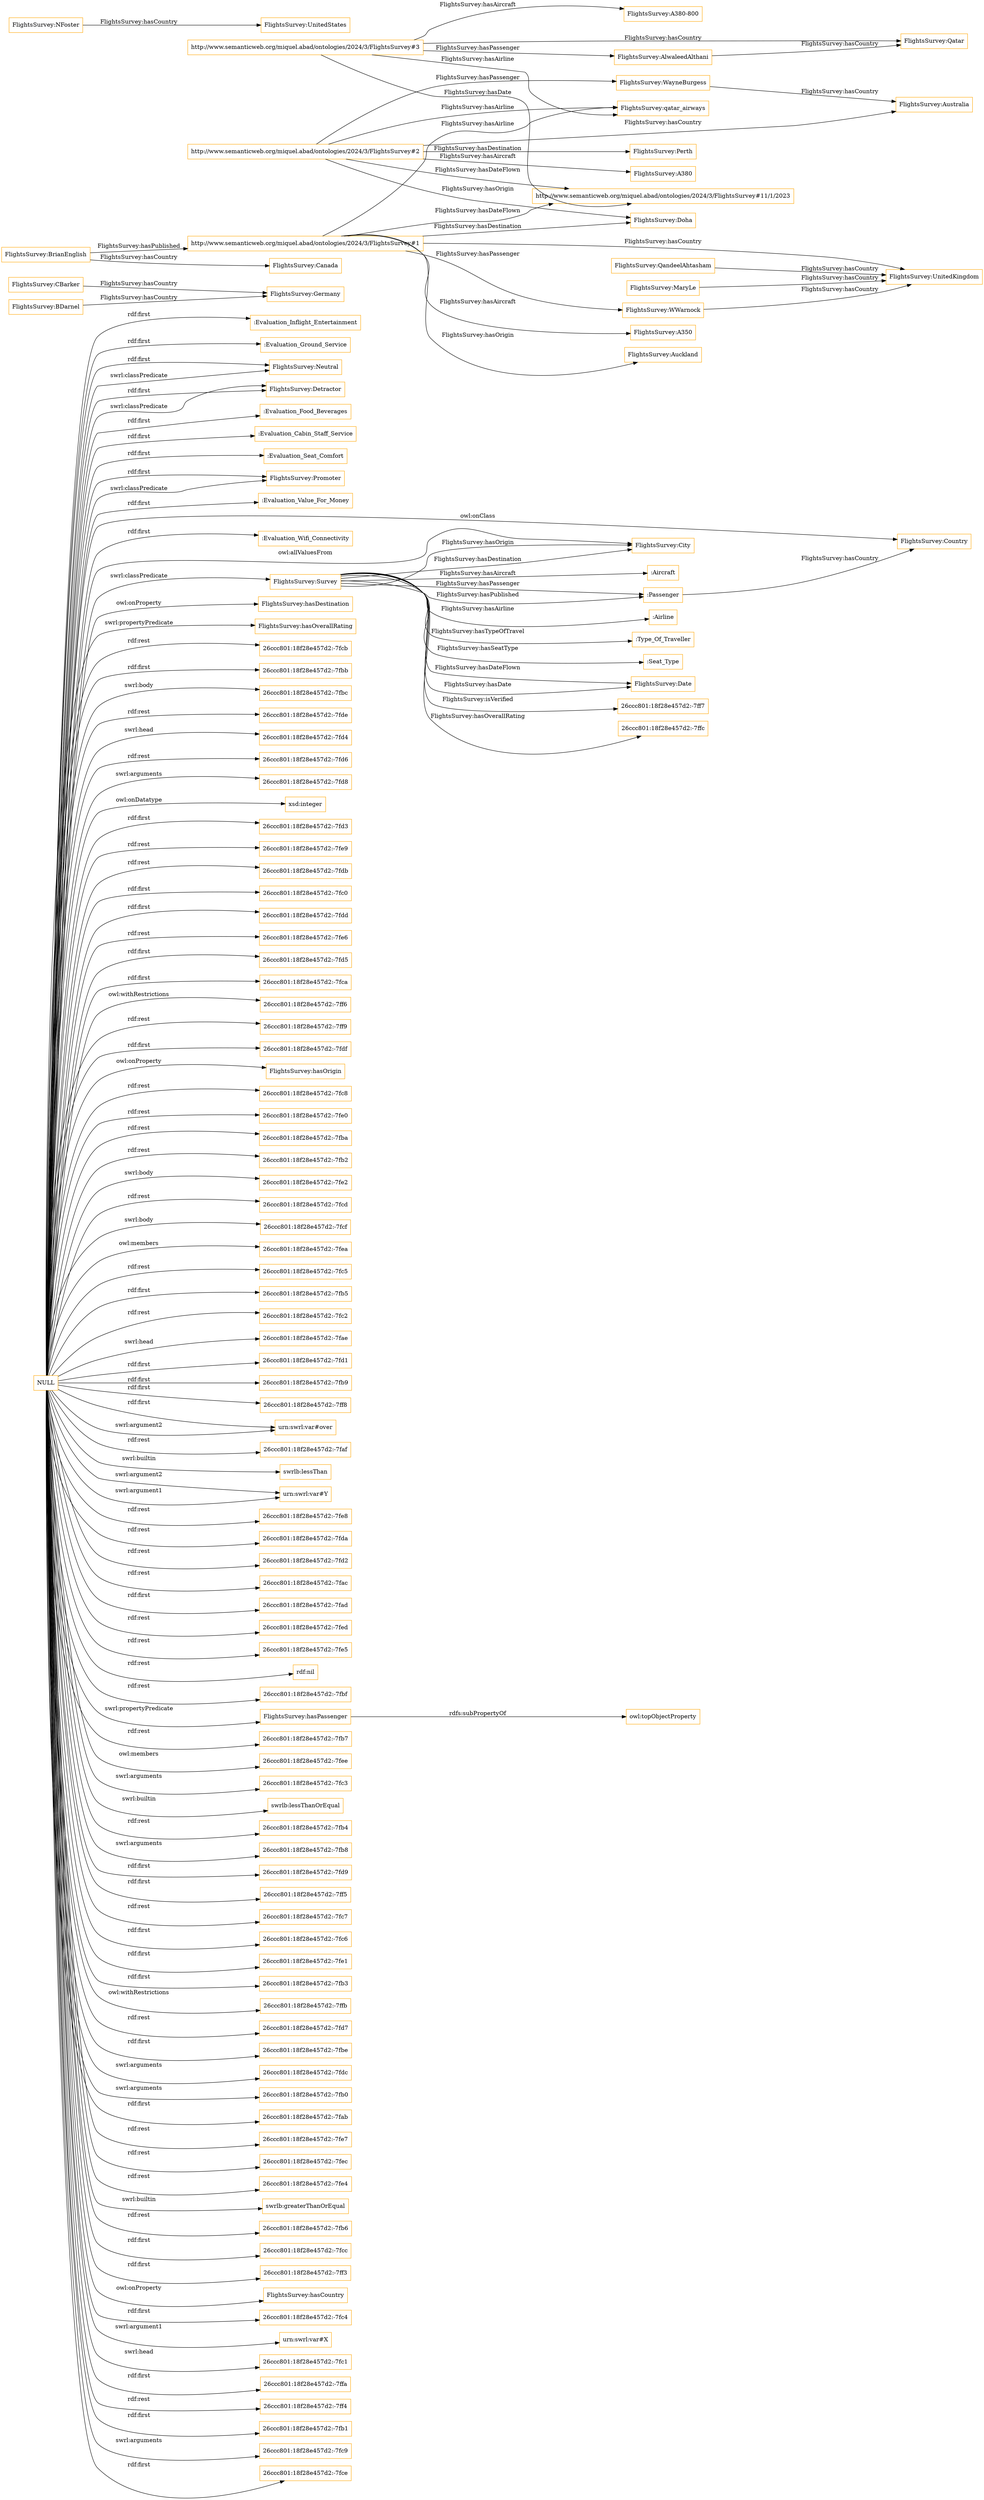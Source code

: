 digraph ar2dtool_diagram { 
rankdir=LR;
size="1501"
node [shape = rectangle, color="orange"]; ":Evaluation_Inflight_Entertainment" ":Evaluation_Ground_Service" "FlightsSurvey:Neutral" "FlightsSurvey:Detractor" ":Evaluation_Food_Beverages" ":Evaluation_Cabin_Staff_Service" ":Aircraft" ":Evaluation_Seat_Comfort" ":Passenger" "FlightsSurvey:Promoter" ":Evaluation_Value_For_Money" ":Airline" ":Type_Of_Traveller" "FlightsSurvey:Country" ":Evaluation_Wifi_Connectivity" "FlightsSurvey:City" ":Seat_Type" "FlightsSurvey:Date" "FlightsSurvey:Survey" ; /*classes style*/
	"NULL" -> "FlightsSurvey:hasDestination" [ label = "owl:onProperty" ];
	"NULL" -> "FlightsSurvey:hasOverallRating" [ label = "swrl:propertyPredicate" ];
	"NULL" -> "26ccc801:18f28e457d2:-7fcb" [ label = "rdf:rest" ];
	"NULL" -> "26ccc801:18f28e457d2:-7fbb" [ label = "rdf:first" ];
	"NULL" -> "FlightsSurvey:Country" [ label = "owl:onClass" ];
	"NULL" -> "26ccc801:18f28e457d2:-7fbc" [ label = "swrl:body" ];
	"NULL" -> "26ccc801:18f28e457d2:-7fde" [ label = "rdf:rest" ];
	"NULL" -> "26ccc801:18f28e457d2:-7fd4" [ label = "swrl:head" ];
	"NULL" -> "26ccc801:18f28e457d2:-7fd6" [ label = "rdf:rest" ];
	"NULL" -> "26ccc801:18f28e457d2:-7fd8" [ label = "swrl:arguments" ];
	"NULL" -> "xsd:integer" [ label = "owl:onDatatype" ];
	"NULL" -> "26ccc801:18f28e457d2:-7fd3" [ label = "rdf:first" ];
	"NULL" -> "26ccc801:18f28e457d2:-7fe9" [ label = "rdf:rest" ];
	"NULL" -> "26ccc801:18f28e457d2:-7fdb" [ label = "rdf:rest" ];
	"NULL" -> "FlightsSurvey:Promoter" [ label = "rdf:first" ];
	"NULL" -> "26ccc801:18f28e457d2:-7fc0" [ label = "rdf:first" ];
	"NULL" -> "26ccc801:18f28e457d2:-7fdd" [ label = "rdf:first" ];
	"NULL" -> "26ccc801:18f28e457d2:-7fe6" [ label = "rdf:rest" ];
	"NULL" -> "26ccc801:18f28e457d2:-7fd5" [ label = "rdf:first" ];
	"NULL" -> "26ccc801:18f28e457d2:-7fca" [ label = "rdf:first" ];
	"NULL" -> "26ccc801:18f28e457d2:-7ff6" [ label = "owl:withRestrictions" ];
	"NULL" -> "26ccc801:18f28e457d2:-7ff9" [ label = "rdf:rest" ];
	"NULL" -> "FlightsSurvey:Neutral" [ label = "rdf:first" ];
	"NULL" -> "26ccc801:18f28e457d2:-7fdf" [ label = "rdf:first" ];
	"NULL" -> "FlightsSurvey:hasOrigin" [ label = "owl:onProperty" ];
	"NULL" -> "26ccc801:18f28e457d2:-7fc8" [ label = "rdf:rest" ];
	"NULL" -> "26ccc801:18f28e457d2:-7fe0" [ label = "rdf:rest" ];
	"NULL" -> "26ccc801:18f28e457d2:-7fba" [ label = "rdf:rest" ];
	"NULL" -> "26ccc801:18f28e457d2:-7fb2" [ label = "rdf:rest" ];
	"NULL" -> "26ccc801:18f28e457d2:-7fe2" [ label = "swrl:body" ];
	"NULL" -> "26ccc801:18f28e457d2:-7fcd" [ label = "rdf:rest" ];
	"NULL" -> "26ccc801:18f28e457d2:-7fcf" [ label = "swrl:body" ];
	"NULL" -> "26ccc801:18f28e457d2:-7fea" [ label = "owl:members" ];
	"NULL" -> "26ccc801:18f28e457d2:-7fc5" [ label = "rdf:rest" ];
	"NULL" -> ":Evaluation_Food_Beverages" [ label = "rdf:first" ];
	"NULL" -> "26ccc801:18f28e457d2:-7fb5" [ label = "rdf:first" ];
	"NULL" -> "26ccc801:18f28e457d2:-7fc2" [ label = "rdf:rest" ];
	"NULL" -> "26ccc801:18f28e457d2:-7fae" [ label = "swrl:head" ];
	"NULL" -> ":Evaluation_Value_For_Money" [ label = "rdf:first" ];
	"NULL" -> "26ccc801:18f28e457d2:-7fd1" [ label = "rdf:first" ];
	"NULL" -> "26ccc801:18f28e457d2:-7fb9" [ label = "rdf:first" ];
	"NULL" -> "26ccc801:18f28e457d2:-7ff8" [ label = "rdf:first" ];
	"NULL" -> "urn:swrl:var#over" [ label = "rdf:first" ];
	"NULL" -> "26ccc801:18f28e457d2:-7faf" [ label = "rdf:rest" ];
	"NULL" -> "FlightsSurvey:Neutral" [ label = "swrl:classPredicate" ];
	"NULL" -> "swrlb:lessThan" [ label = "swrl:builtin" ];
	"NULL" -> "urn:swrl:var#Y" [ label = "swrl:argument2" ];
	"NULL" -> "26ccc801:18f28e457d2:-7fe8" [ label = "rdf:rest" ];
	"NULL" -> "26ccc801:18f28e457d2:-7fda" [ label = "rdf:rest" ];
	"NULL" -> ":Evaluation_Inflight_Entertainment" [ label = "rdf:first" ];
	"NULL" -> "26ccc801:18f28e457d2:-7fd2" [ label = "rdf:rest" ];
	"NULL" -> "26ccc801:18f28e457d2:-7fac" [ label = "rdf:rest" ];
	"NULL" -> "26ccc801:18f28e457d2:-7fad" [ label = "rdf:first" ];
	"NULL" -> "26ccc801:18f28e457d2:-7fed" [ label = "rdf:rest" ];
	"NULL" -> "26ccc801:18f28e457d2:-7fe5" [ label = "rdf:rest" ];
	"NULL" -> "rdf:nil" [ label = "rdf:rest" ];
	"NULL" -> "26ccc801:18f28e457d2:-7fbf" [ label = "rdf:rest" ];
	"NULL" -> "FlightsSurvey:hasPassenger" [ label = "swrl:propertyPredicate" ];
	"NULL" -> "26ccc801:18f28e457d2:-7fb7" [ label = "rdf:rest" ];
	"NULL" -> "26ccc801:18f28e457d2:-7fee" [ label = "owl:members" ];
	"NULL" -> "26ccc801:18f28e457d2:-7fc3" [ label = "swrl:arguments" ];
	"NULL" -> "swrlb:lessThanOrEqual" [ label = "swrl:builtin" ];
	"NULL" -> "26ccc801:18f28e457d2:-7fb4" [ label = "rdf:rest" ];
	"NULL" -> "26ccc801:18f28e457d2:-7fb8" [ label = "swrl:arguments" ];
	"NULL" -> "26ccc801:18f28e457d2:-7fd9" [ label = "rdf:first" ];
	"NULL" -> "FlightsSurvey:Detractor" [ label = "rdf:first" ];
	"NULL" -> "26ccc801:18f28e457d2:-7ff5" [ label = "rdf:first" ];
	"NULL" -> "26ccc801:18f28e457d2:-7fc7" [ label = "rdf:rest" ];
	"NULL" -> "urn:swrl:var#Y" [ label = "swrl:argument1" ];
	"NULL" -> "26ccc801:18f28e457d2:-7fc6" [ label = "rdf:first" ];
	"NULL" -> "26ccc801:18f28e457d2:-7fe1" [ label = "rdf:first" ];
	"NULL" -> "urn:swrl:var#over" [ label = "swrl:argument2" ];
	"NULL" -> ":Evaluation_Cabin_Staff_Service" [ label = "rdf:first" ];
	"NULL" -> "FlightsSurvey:Survey" [ label = "swrl:classPredicate" ];
	"NULL" -> "26ccc801:18f28e457d2:-7fb3" [ label = "rdf:first" ];
	"NULL" -> "26ccc801:18f28e457d2:-7ffb" [ label = "owl:withRestrictions" ];
	"NULL" -> "26ccc801:18f28e457d2:-7fd7" [ label = "rdf:rest" ];
	"NULL" -> "26ccc801:18f28e457d2:-7fbe" [ label = "rdf:first" ];
	"NULL" -> ":Evaluation_Wifi_Connectivity" [ label = "rdf:first" ];
	"NULL" -> "26ccc801:18f28e457d2:-7fdc" [ label = "swrl:arguments" ];
	"NULL" -> "26ccc801:18f28e457d2:-7fb0" [ label = "swrl:arguments" ];
	"NULL" -> "26ccc801:18f28e457d2:-7fab" [ label = "rdf:first" ];
	"NULL" -> "FlightsSurvey:City" [ label = "owl:allValuesFrom" ];
	"NULL" -> "26ccc801:18f28e457d2:-7fe7" [ label = "rdf:rest" ];
	"NULL" -> "26ccc801:18f28e457d2:-7fec" [ label = "rdf:rest" ];
	"NULL" -> "26ccc801:18f28e457d2:-7fe4" [ label = "rdf:rest" ];
	"NULL" -> "swrlb:greaterThanOrEqual" [ label = "swrl:builtin" ];
	"NULL" -> "26ccc801:18f28e457d2:-7fb6" [ label = "rdf:rest" ];
	"NULL" -> "26ccc801:18f28e457d2:-7fcc" [ label = "rdf:first" ];
	"NULL" -> "FlightsSurvey:Promoter" [ label = "swrl:classPredicate" ];
	"NULL" -> "26ccc801:18f28e457d2:-7ff3" [ label = "rdf:first" ];
	"NULL" -> "FlightsSurvey:hasCountry" [ label = "owl:onProperty" ];
	"NULL" -> "26ccc801:18f28e457d2:-7fc4" [ label = "rdf:first" ];
	"NULL" -> "urn:swrl:var#X" [ label = "swrl:argument1" ];
	"NULL" -> ":Evaluation_Ground_Service" [ label = "rdf:first" ];
	"NULL" -> "26ccc801:18f28e457d2:-7fc1" [ label = "swrl:head" ];
	"NULL" -> "26ccc801:18f28e457d2:-7ffa" [ label = "rdf:first" ];
	"NULL" -> "26ccc801:18f28e457d2:-7ff4" [ label = "rdf:rest" ];
	"NULL" -> ":Evaluation_Seat_Comfort" [ label = "rdf:first" ];
	"NULL" -> "26ccc801:18f28e457d2:-7fb1" [ label = "rdf:first" ];
	"NULL" -> "FlightsSurvey:Detractor" [ label = "swrl:classPredicate" ];
	"NULL" -> "26ccc801:18f28e457d2:-7fc9" [ label = "swrl:arguments" ];
	"NULL" -> "26ccc801:18f28e457d2:-7fce" [ label = "rdf:first" ];
	"FlightsSurvey:CBarker" -> "FlightsSurvey:Germany" [ label = "FlightsSurvey:hasCountry" ];
	"FlightsSurvey:hasPassenger" -> "owl:topObjectProperty" [ label = "rdfs:subPropertyOf" ];
	"FlightsSurvey:MaryLe" -> "FlightsSurvey:UnitedKingdom" [ label = "FlightsSurvey:hasCountry" ];
	"FlightsSurvey:BrianEnglish" -> "http://www.semanticweb.org/miquel.abad/ontologies/2024/3/FlightsSurvey#1" [ label = "FlightsSurvey:hasPublished" ];
	"FlightsSurvey:BrianEnglish" -> "FlightsSurvey:Canada" [ label = "FlightsSurvey:hasCountry" ];
	"FlightsSurvey:WayneBurgess" -> "FlightsSurvey:Australia" [ label = "FlightsSurvey:hasCountry" ];
	"FlightsSurvey:QandeelAhtasham" -> "FlightsSurvey:UnitedKingdom" [ label = "FlightsSurvey:hasCountry" ];
	"http://www.semanticweb.org/miquel.abad/ontologies/2024/3/FlightsSurvey#3" -> "FlightsSurvey:AlwaleedAlthani" [ label = "FlightsSurvey:hasPassenger" ];
	"http://www.semanticweb.org/miquel.abad/ontologies/2024/3/FlightsSurvey#3" -> "http://www.semanticweb.org/miquel.abad/ontologies/2024/3/FlightsSurvey#11/1/2023" [ label = "FlightsSurvey:hasDate" ];
	"http://www.semanticweb.org/miquel.abad/ontologies/2024/3/FlightsSurvey#3" -> "FlightsSurvey:Qatar" [ label = "FlightsSurvey:hasCountry" ];
	"http://www.semanticweb.org/miquel.abad/ontologies/2024/3/FlightsSurvey#3" -> "FlightsSurvey:qatar_airways" [ label = "FlightsSurvey:hasAirline" ];
	"http://www.semanticweb.org/miquel.abad/ontologies/2024/3/FlightsSurvey#3" -> "FlightsSurvey:A380-800" [ label = "FlightsSurvey:hasAircraft" ];
	"FlightsSurvey:BDarnel" -> "FlightsSurvey:Germany" [ label = "FlightsSurvey:hasCountry" ];
	"FlightsSurvey:WWarnock" -> "FlightsSurvey:UnitedKingdom" [ label = "FlightsSurvey:hasCountry" ];
	"http://www.semanticweb.org/miquel.abad/ontologies/2024/3/FlightsSurvey#2" -> "FlightsSurvey:qatar_airways" [ label = "FlightsSurvey:hasAirline" ];
	"http://www.semanticweb.org/miquel.abad/ontologies/2024/3/FlightsSurvey#2" -> "FlightsSurvey:A380" [ label = "FlightsSurvey:hasAircraft" ];
	"http://www.semanticweb.org/miquel.abad/ontologies/2024/3/FlightsSurvey#2" -> "FlightsSurvey:Perth" [ label = "FlightsSurvey:hasDestination" ];
	"http://www.semanticweb.org/miquel.abad/ontologies/2024/3/FlightsSurvey#2" -> "http://www.semanticweb.org/miquel.abad/ontologies/2024/3/FlightsSurvey#11/1/2023" [ label = "FlightsSurvey:hasDateFlown" ];
	"http://www.semanticweb.org/miquel.abad/ontologies/2024/3/FlightsSurvey#2" -> "FlightsSurvey:Doha" [ label = "FlightsSurvey:hasOrigin" ];
	"http://www.semanticweb.org/miquel.abad/ontologies/2024/3/FlightsSurvey#2" -> "FlightsSurvey:WayneBurgess" [ label = "FlightsSurvey:hasPassenger" ];
	"http://www.semanticweb.org/miquel.abad/ontologies/2024/3/FlightsSurvey#2" -> "FlightsSurvey:Australia" [ label = "FlightsSurvey:hasCountry" ];
	"FlightsSurvey:AlwaleedAlthani" -> "FlightsSurvey:Qatar" [ label = "FlightsSurvey:hasCountry" ];
	"FlightsSurvey:NFoster" -> "FlightsSurvey:UnitedStates" [ label = "FlightsSurvey:hasCountry" ];
	"http://www.semanticweb.org/miquel.abad/ontologies/2024/3/FlightsSurvey#1" -> "FlightsSurvey:qatar_airways" [ label = "FlightsSurvey:hasAirline" ];
	"http://www.semanticweb.org/miquel.abad/ontologies/2024/3/FlightsSurvey#1" -> "FlightsSurvey:WWarnock" [ label = "FlightsSurvey:hasPassenger" ];
	"http://www.semanticweb.org/miquel.abad/ontologies/2024/3/FlightsSurvey#1" -> "FlightsSurvey:Doha" [ label = "FlightsSurvey:hasDestination" ];
	"http://www.semanticweb.org/miquel.abad/ontologies/2024/3/FlightsSurvey#1" -> "http://www.semanticweb.org/miquel.abad/ontologies/2024/3/FlightsSurvey#11/1/2023" [ label = "FlightsSurvey:hasDateFlown" ];
	"http://www.semanticweb.org/miquel.abad/ontologies/2024/3/FlightsSurvey#1" -> "FlightsSurvey:A350" [ label = "FlightsSurvey:hasAircraft" ];
	"http://www.semanticweb.org/miquel.abad/ontologies/2024/3/FlightsSurvey#1" -> "FlightsSurvey:Auckland" [ label = "FlightsSurvey:hasOrigin" ];
	"http://www.semanticweb.org/miquel.abad/ontologies/2024/3/FlightsSurvey#1" -> "FlightsSurvey:UnitedKingdom" [ label = "FlightsSurvey:hasCountry" ];
	"FlightsSurvey:Survey" -> "FlightsSurvey:Date" [ label = "FlightsSurvey:hasDateFlown" ];
	"FlightsSurvey:Survey" -> ":Passenger" [ label = "FlightsSurvey:hasPassenger" ];
	"FlightsSurvey:Survey" -> "FlightsSurvey:Date" [ label = "FlightsSurvey:hasDate" ];
	"FlightsSurvey:Survey" -> "FlightsSurvey:City" [ label = "FlightsSurvey:hasOrigin" ];
	"FlightsSurvey:Survey" -> ":Passenger" [ label = "FlightsSurvey:hasPublished" ];
	"FlightsSurvey:Survey" -> "FlightsSurvey:City" [ label = "FlightsSurvey:hasDestination" ];
	":Passenger" -> "FlightsSurvey:Country" [ label = "FlightsSurvey:hasCountry" ];
	"FlightsSurvey:Survey" -> ":Type_Of_Traveller" [ label = "FlightsSurvey:hasTypeOfTravel" ];
	"FlightsSurvey:Survey" -> ":Airline" [ label = "FlightsSurvey:hasAirline" ];
	"FlightsSurvey:Survey" -> "26ccc801:18f28e457d2:-7ff7" [ label = "FlightsSurvey:isVerified" ];
	"FlightsSurvey:Survey" -> ":Aircraft" [ label = "FlightsSurvey:hasAircraft" ];
	"FlightsSurvey:Survey" -> "26ccc801:18f28e457d2:-7ffc" [ label = "FlightsSurvey:hasOverallRating" ];
	"FlightsSurvey:Survey" -> ":Seat_Type" [ label = "FlightsSurvey:hasSeatType" ];

}

